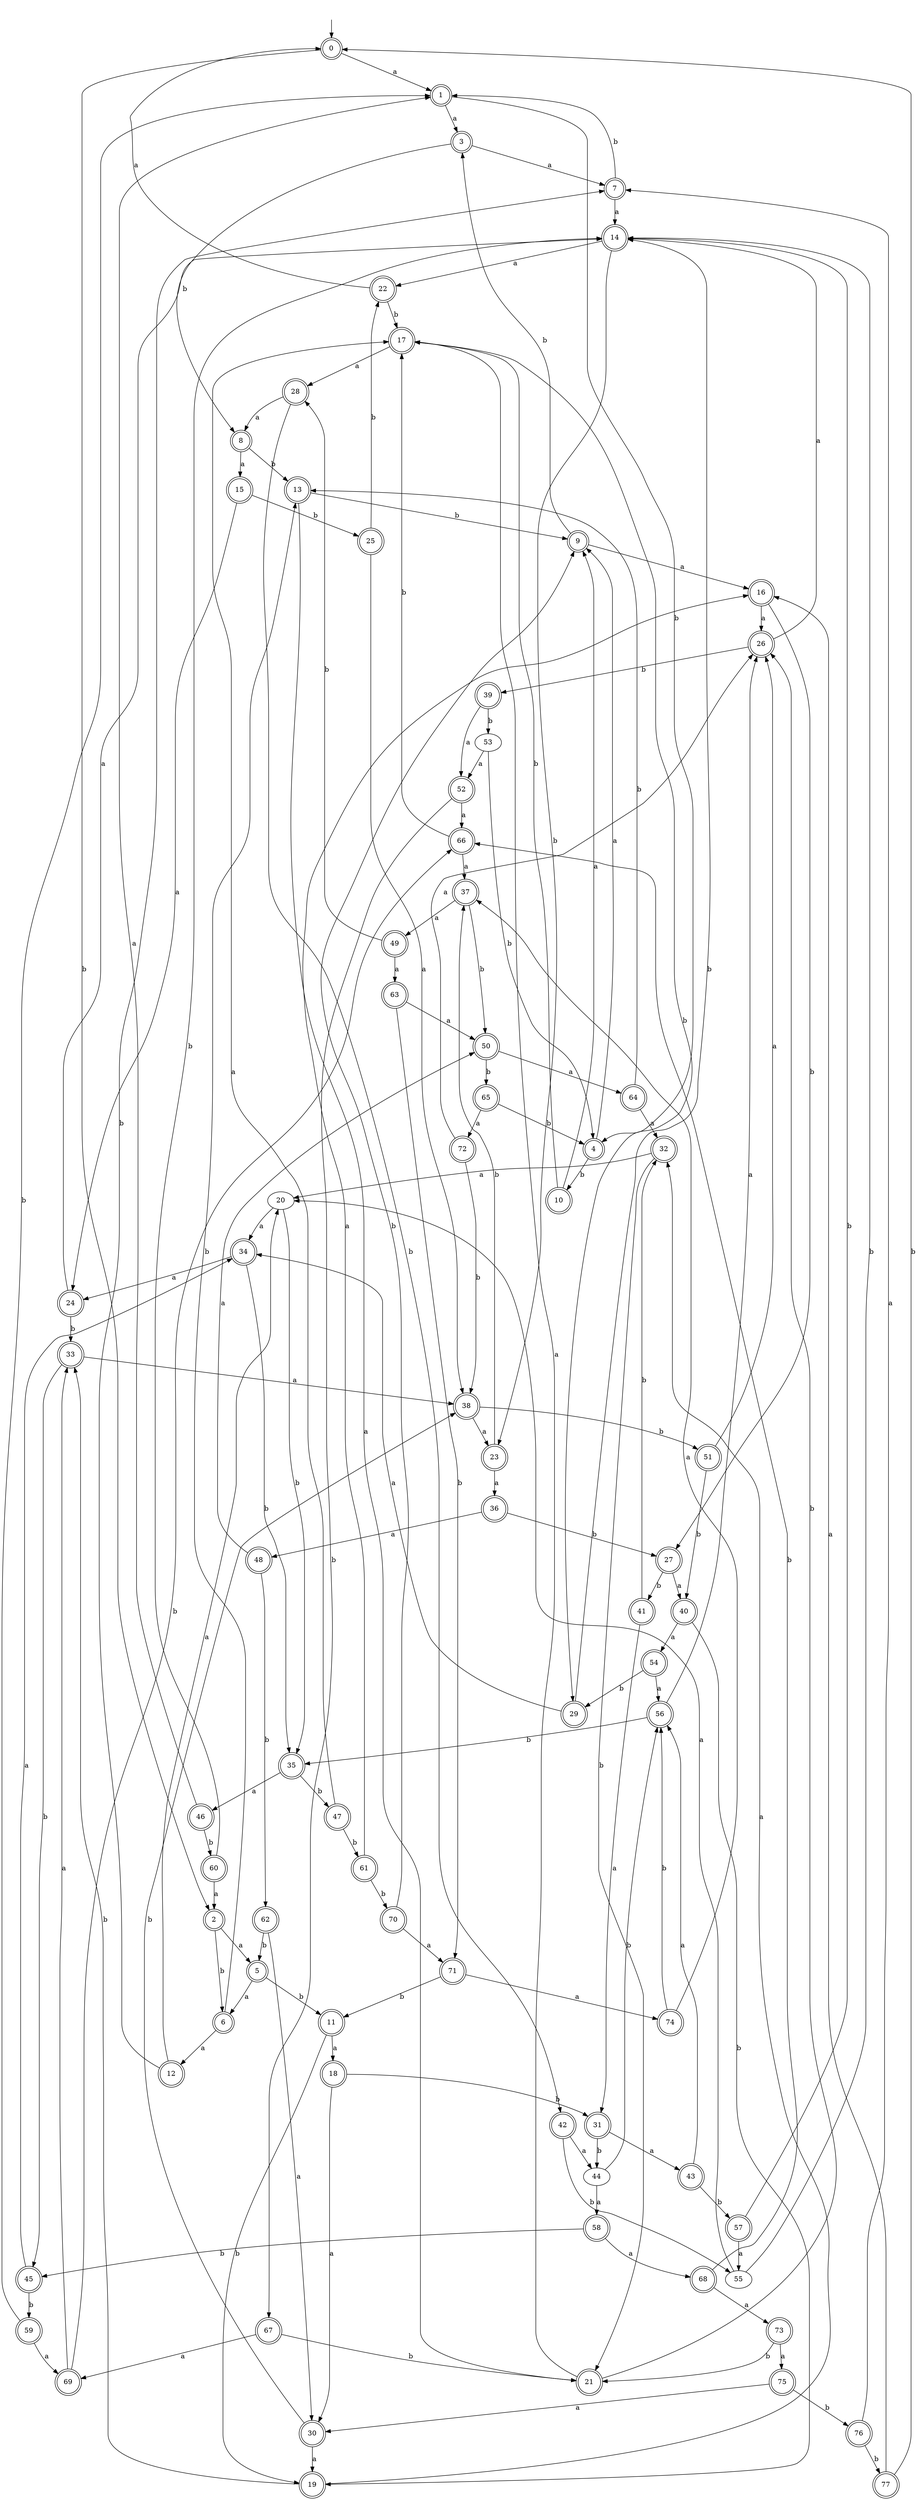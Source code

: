 digraph RandomDFA {
  __start0 [label="", shape=none];
  __start0 -> 0 [label=""];
  0 [shape=circle] [shape=doublecircle]
  0 -> 1 [label="a"]
  0 -> 2 [label="b"]
  1 [shape=doublecircle]
  1 -> 3 [label="a"]
  1 -> 4 [label="b"]
  2 [shape=doublecircle]
  2 -> 5 [label="a"]
  2 -> 6 [label="b"]
  3 [shape=doublecircle]
  3 -> 7 [label="a"]
  3 -> 8 [label="b"]
  4 [shape=doublecircle]
  4 -> 9 [label="a"]
  4 -> 10 [label="b"]
  5 [shape=doublecircle]
  5 -> 6 [label="a"]
  5 -> 11 [label="b"]
  6 [shape=doublecircle]
  6 -> 12 [label="a"]
  6 -> 13 [label="b"]
  7 [shape=doublecircle]
  7 -> 14 [label="a"]
  7 -> 1 [label="b"]
  8 [shape=doublecircle]
  8 -> 15 [label="a"]
  8 -> 13 [label="b"]
  9 [shape=doublecircle]
  9 -> 16 [label="a"]
  9 -> 3 [label="b"]
  10 [shape=doublecircle]
  10 -> 9 [label="a"]
  10 -> 17 [label="b"]
  11 [shape=doublecircle]
  11 -> 18 [label="a"]
  11 -> 19 [label="b"]
  12 [shape=doublecircle]
  12 -> 20 [label="a"]
  12 -> 7 [label="b"]
  13 [shape=doublecircle]
  13 -> 21 [label="a"]
  13 -> 9 [label="b"]
  14 [shape=doublecircle]
  14 -> 22 [label="a"]
  14 -> 23 [label="b"]
  15 [shape=doublecircle]
  15 -> 24 [label="a"]
  15 -> 25 [label="b"]
  16 [shape=doublecircle]
  16 -> 26 [label="a"]
  16 -> 27 [label="b"]
  17 [shape=doublecircle]
  17 -> 28 [label="a"]
  17 -> 29 [label="b"]
  18 [shape=doublecircle]
  18 -> 30 [label="a"]
  18 -> 31 [label="b"]
  19 [shape=doublecircle]
  19 -> 32 [label="a"]
  19 -> 33 [label="b"]
  20
  20 -> 34 [label="a"]
  20 -> 35 [label="b"]
  21 [shape=doublecircle]
  21 -> 17 [label="a"]
  21 -> 26 [label="b"]
  22 [shape=doublecircle]
  22 -> 0 [label="a"]
  22 -> 17 [label="b"]
  23 [shape=doublecircle]
  23 -> 36 [label="a"]
  23 -> 37 [label="b"]
  24 [shape=doublecircle]
  24 -> 14 [label="a"]
  24 -> 33 [label="b"]
  25 [shape=doublecircle]
  25 -> 38 [label="a"]
  25 -> 22 [label="b"]
  26 [shape=doublecircle]
  26 -> 14 [label="a"]
  26 -> 39 [label="b"]
  27 [shape=doublecircle]
  27 -> 40 [label="a"]
  27 -> 41 [label="b"]
  28 [shape=doublecircle]
  28 -> 8 [label="a"]
  28 -> 42 [label="b"]
  29 [shape=doublecircle]
  29 -> 34 [label="a"]
  29 -> 14 [label="b"]
  30 [shape=doublecircle]
  30 -> 19 [label="a"]
  30 -> 38 [label="b"]
  31 [shape=doublecircle]
  31 -> 43 [label="a"]
  31 -> 44 [label="b"]
  32 [shape=doublecircle]
  32 -> 20 [label="a"]
  32 -> 21 [label="b"]
  33 [shape=doublecircle]
  33 -> 38 [label="a"]
  33 -> 45 [label="b"]
  34 [shape=doublecircle]
  34 -> 24 [label="a"]
  34 -> 35 [label="b"]
  35 [shape=doublecircle]
  35 -> 46 [label="a"]
  35 -> 47 [label="b"]
  36 [shape=doublecircle]
  36 -> 48 [label="a"]
  36 -> 27 [label="b"]
  37 [shape=doublecircle]
  37 -> 49 [label="a"]
  37 -> 50 [label="b"]
  38 [shape=doublecircle]
  38 -> 23 [label="a"]
  38 -> 51 [label="b"]
  39 [shape=doublecircle]
  39 -> 52 [label="a"]
  39 -> 53 [label="b"]
  40 [shape=doublecircle]
  40 -> 54 [label="a"]
  40 -> 19 [label="b"]
  41 [shape=doublecircle]
  41 -> 31 [label="a"]
  41 -> 32 [label="b"]
  42 [shape=doublecircle]
  42 -> 44 [label="a"]
  42 -> 55 [label="b"]
  43 [shape=doublecircle]
  43 -> 56 [label="a"]
  43 -> 57 [label="b"]
  44
  44 -> 58 [label="a"]
  44 -> 56 [label="b"]
  45 [shape=doublecircle]
  45 -> 34 [label="a"]
  45 -> 59 [label="b"]
  46 [shape=doublecircle]
  46 -> 1 [label="a"]
  46 -> 60 [label="b"]
  47 [shape=doublecircle]
  47 -> 17 [label="a"]
  47 -> 61 [label="b"]
  48 [shape=doublecircle]
  48 -> 50 [label="a"]
  48 -> 62 [label="b"]
  49 [shape=doublecircle]
  49 -> 63 [label="a"]
  49 -> 28 [label="b"]
  50 [shape=doublecircle]
  50 -> 64 [label="a"]
  50 -> 65 [label="b"]
  51 [shape=doublecircle]
  51 -> 26 [label="a"]
  51 -> 40 [label="b"]
  52 [shape=doublecircle]
  52 -> 66 [label="a"]
  52 -> 67 [label="b"]
  53
  53 -> 52 [label="a"]
  53 -> 4 [label="b"]
  54 [shape=doublecircle]
  54 -> 56 [label="a"]
  54 -> 29 [label="b"]
  55
  55 -> 20 [label="a"]
  55 -> 14 [label="b"]
  56 [shape=doublecircle]
  56 -> 26 [label="a"]
  56 -> 35 [label="b"]
  57 [shape=doublecircle]
  57 -> 55 [label="a"]
  57 -> 14 [label="b"]
  58 [shape=doublecircle]
  58 -> 68 [label="a"]
  58 -> 45 [label="b"]
  59 [shape=doublecircle]
  59 -> 69 [label="a"]
  59 -> 1 [label="b"]
  60 [shape=doublecircle]
  60 -> 2 [label="a"]
  60 -> 14 [label="b"]
  61 [shape=doublecircle]
  61 -> 16 [label="a"]
  61 -> 70 [label="b"]
  62 [shape=doublecircle]
  62 -> 30 [label="a"]
  62 -> 5 [label="b"]
  63 [shape=doublecircle]
  63 -> 50 [label="a"]
  63 -> 71 [label="b"]
  64 [shape=doublecircle]
  64 -> 32 [label="a"]
  64 -> 13 [label="b"]
  65 [shape=doublecircle]
  65 -> 72 [label="a"]
  65 -> 4 [label="b"]
  66 [shape=doublecircle]
  66 -> 37 [label="a"]
  66 -> 17 [label="b"]
  67 [shape=doublecircle]
  67 -> 69 [label="a"]
  67 -> 21 [label="b"]
  68 [shape=doublecircle]
  68 -> 73 [label="a"]
  68 -> 66 [label="b"]
  69 [shape=doublecircle]
  69 -> 33 [label="a"]
  69 -> 66 [label="b"]
  70 [shape=doublecircle]
  70 -> 71 [label="a"]
  70 -> 9 [label="b"]
  71 [shape=doublecircle]
  71 -> 74 [label="a"]
  71 -> 11 [label="b"]
  72 [shape=doublecircle]
  72 -> 26 [label="a"]
  72 -> 38 [label="b"]
  73 [shape=doublecircle]
  73 -> 75 [label="a"]
  73 -> 21 [label="b"]
  74 [shape=doublecircle]
  74 -> 37 [label="a"]
  74 -> 56 [label="b"]
  75 [shape=doublecircle]
  75 -> 30 [label="a"]
  75 -> 76 [label="b"]
  76 [shape=doublecircle]
  76 -> 7 [label="a"]
  76 -> 77 [label="b"]
  77 [shape=doublecircle]
  77 -> 16 [label="a"]
  77 -> 0 [label="b"]
}
